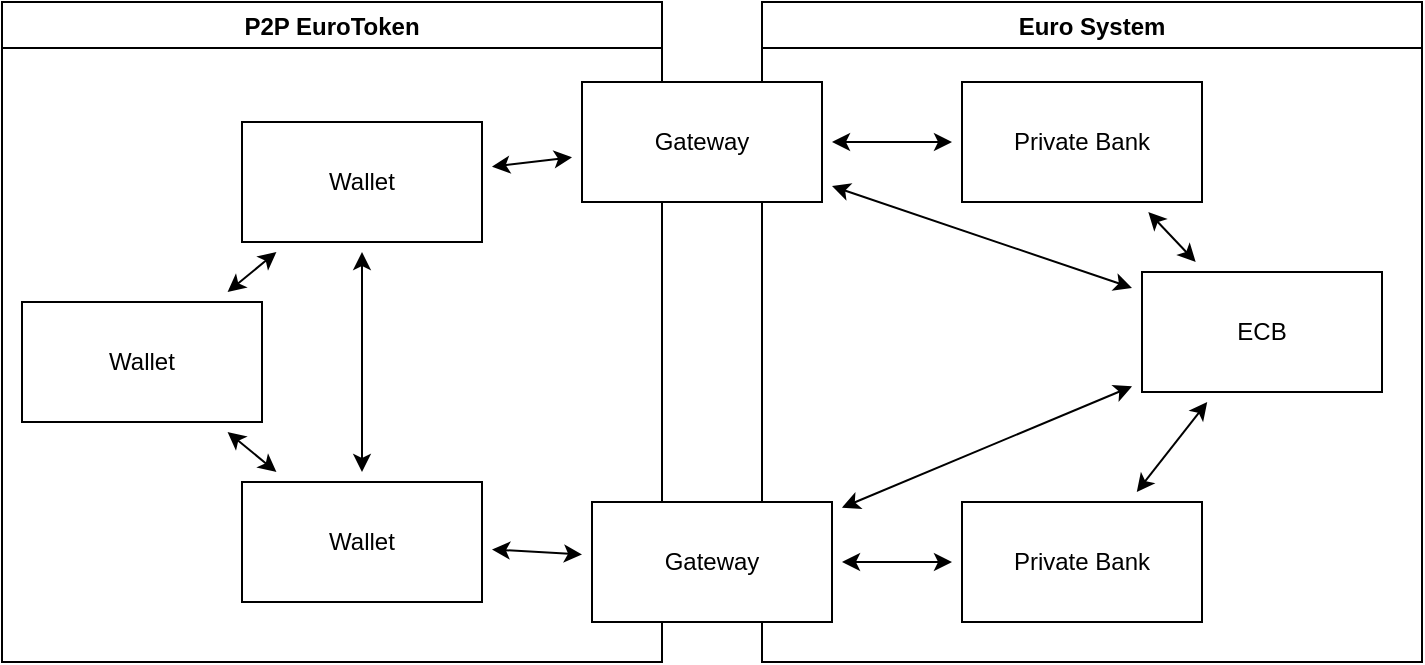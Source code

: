 <mxfile version="14.5.1" type="device"><diagram id="IJkcyPKir_G_5UFiP7R3" name="Page-1"><mxGraphModel dx="1566" dy="756" grid="1" gridSize="10" guides="1" tooltips="1" connect="1" arrows="1" fold="1" page="1" pageScale="1" pageWidth="850" pageHeight="1100" math="0" shadow="0"><root><mxCell id="0"/><mxCell id="1" parent="0"/><mxCell id="zSLVPITxImV1uQjCUSLz-7" value="P2P EuroToken" style="swimlane;" parent="1" vertex="1"><mxGeometry x="70" y="70" width="330" height="330" as="geometry"><mxRectangle x="70" y="70" width="90" height="23" as="alternateBounds"/></mxGeometry></mxCell><mxCell id="zSLVPITxImV1uQjCUSLz-2" value="Wallet" style="rounded=0;whiteSpace=wrap;html=1;" parent="zSLVPITxImV1uQjCUSLz-7" vertex="1"><mxGeometry x="120" y="60" width="120" height="60" as="geometry"/></mxCell><mxCell id="zSLVPITxImV1uQjCUSLz-3" value="Wallet" style="rounded=0;whiteSpace=wrap;html=1;" parent="zSLVPITxImV1uQjCUSLz-7" vertex="1"><mxGeometry x="120" y="240" width="120" height="60" as="geometry"/></mxCell><mxCell id="zSLVPITxImV1uQjCUSLz-4" value="Wallet" style="rounded=0;whiteSpace=wrap;html=1;" parent="zSLVPITxImV1uQjCUSLz-7" vertex="1"><mxGeometry x="10" y="150" width="120" height="60" as="geometry"/></mxCell><mxCell id="zSLVPITxImV1uQjCUSLz-12" value="" style="endArrow=classic;startArrow=classic;html=1;targetPerimeterSpacing=5;endSize=6;strokeWidth=1;jumpStyle=gap;sourcePerimeterSpacing=5;" parent="zSLVPITxImV1uQjCUSLz-7" source="zSLVPITxImV1uQjCUSLz-2" target="zSLVPITxImV1uQjCUSLz-3" edge="1"><mxGeometry width="50" height="50" relative="1" as="geometry"><mxPoint x="200" y="120" as="sourcePoint"/><mxPoint x="230" y="180" as="targetPoint"/></mxGeometry></mxCell><mxCell id="zSLVPITxImV1uQjCUSLz-13" value="" style="endArrow=classic;startArrow=classic;html=1;targetPerimeterSpacing=5;endSize=6;strokeWidth=1;jumpStyle=gap;sourcePerimeterSpacing=5;" parent="zSLVPITxImV1uQjCUSLz-7" source="zSLVPITxImV1uQjCUSLz-4" target="zSLVPITxImV1uQjCUSLz-3" edge="1"><mxGeometry width="50" height="50" relative="1" as="geometry"><mxPoint x="210" y="135" as="sourcePoint"/><mxPoint x="210" y="245" as="targetPoint"/></mxGeometry></mxCell><mxCell id="zSLVPITxImV1uQjCUSLz-14" value="" style="endArrow=classic;startArrow=classic;html=1;targetPerimeterSpacing=5;endSize=6;strokeWidth=1;jumpStyle=gap;sourcePerimeterSpacing=5;" parent="zSLVPITxImV1uQjCUSLz-7" source="zSLVPITxImV1uQjCUSLz-2" target="zSLVPITxImV1uQjCUSLz-4" edge="1"><mxGeometry width="50" height="50" relative="1" as="geometry"><mxPoint x="210" y="135" as="sourcePoint"/><mxPoint x="210" y="245" as="targetPoint"/></mxGeometry></mxCell><mxCell id="zSLVPITxImV1uQjCUSLz-9" value="Euro System" style="swimlane;" parent="1" vertex="1"><mxGeometry x="450" y="70" width="330" height="330" as="geometry"><mxRectangle x="450" y="70" width="90" height="23" as="alternateBounds"/></mxGeometry></mxCell><mxCell id="zSLVPITxImV1uQjCUSLz-11" value="Private Bank" style="rounded=0;whiteSpace=wrap;html=1;" parent="zSLVPITxImV1uQjCUSLz-9" vertex="1"><mxGeometry x="100" y="40" width="120" height="60" as="geometry"/></mxCell><mxCell id="zSLVPITxImV1uQjCUSLz-18" value="Private Bank" style="rounded=0;whiteSpace=wrap;html=1;" parent="zSLVPITxImV1uQjCUSLz-9" vertex="1"><mxGeometry x="100" y="250" width="120" height="60" as="geometry"/></mxCell><mxCell id="zSLVPITxImV1uQjCUSLz-19" value="ECB" style="rounded=0;whiteSpace=wrap;html=1;" parent="zSLVPITxImV1uQjCUSLz-9" vertex="1"><mxGeometry x="190" y="135" width="120" height="60" as="geometry"/></mxCell><mxCell id="zSLVPITxImV1uQjCUSLz-24" value="" style="endArrow=classic;startArrow=classic;html=1;targetPerimeterSpacing=5;endSize=6;strokeWidth=1;jumpStyle=gap;sourcePerimeterSpacing=5;" parent="zSLVPITxImV1uQjCUSLz-9" source="zSLVPITxImV1uQjCUSLz-18" target="zSLVPITxImV1uQjCUSLz-19" edge="1"><mxGeometry width="50" height="50" relative="1" as="geometry"><mxPoint x="180" y="299.996" as="sourcePoint"/><mxPoint x="295" y="248.364" as="targetPoint"/></mxGeometry></mxCell><mxCell id="zSLVPITxImV1uQjCUSLz-25" value="" style="endArrow=classic;startArrow=classic;html=1;targetPerimeterSpacing=5;endSize=6;strokeWidth=1;jumpStyle=gap;sourcePerimeterSpacing=5;" parent="zSLVPITxImV1uQjCUSLz-9" source="zSLVPITxImV1uQjCUSLz-19" target="zSLVPITxImV1uQjCUSLz-11" edge="1"><mxGeometry width="50" height="50" relative="1" as="geometry"><mxPoint x="178" y="245" as="sourcePoint"/><mxPoint x="202" y="215" as="targetPoint"/></mxGeometry></mxCell><mxCell id="zSLVPITxImV1uQjCUSLz-1" value="Gateway" style="rounded=0;whiteSpace=wrap;html=1;" parent="1" vertex="1"><mxGeometry x="360" y="110" width="120" height="60" as="geometry"/></mxCell><mxCell id="zSLVPITxImV1uQjCUSLz-10" value="Gateway" style="rounded=0;whiteSpace=wrap;html=1;" parent="1" vertex="1"><mxGeometry x="365" y="320" width="120" height="60" as="geometry"/></mxCell><mxCell id="zSLVPITxImV1uQjCUSLz-15" value="" style="endArrow=classic;startArrow=classic;html=1;targetPerimeterSpacing=5;endSize=6;strokeWidth=1;jumpStyle=gap;sourcePerimeterSpacing=5;" parent="1" source="zSLVPITxImV1uQjCUSLz-10" target="zSLVPITxImV1uQjCUSLz-3" edge="1"><mxGeometry width="50" height="50" relative="1" as="geometry"><mxPoint x="280" y="205" as="sourcePoint"/><mxPoint x="280" y="315" as="targetPoint"/></mxGeometry></mxCell><mxCell id="zSLVPITxImV1uQjCUSLz-16" value="" style="endArrow=classic;startArrow=classic;html=1;targetPerimeterSpacing=5;endSize=6;strokeWidth=1;jumpStyle=gap;sourcePerimeterSpacing=5;" parent="1" source="zSLVPITxImV1uQjCUSLz-1" target="zSLVPITxImV1uQjCUSLz-2" edge="1"><mxGeometry width="50" height="50" relative="1" as="geometry"><mxPoint x="370" y="355.806" as="sourcePoint"/><mxPoint x="345" y="354.194" as="targetPoint"/></mxGeometry></mxCell><mxCell id="zSLVPITxImV1uQjCUSLz-20" value="" style="endArrow=classic;startArrow=classic;html=1;targetPerimeterSpacing=5;endSize=6;strokeWidth=1;jumpStyle=gap;sourcePerimeterSpacing=5;" parent="1" source="zSLVPITxImV1uQjCUSLz-1" target="zSLVPITxImV1uQjCUSLz-11" edge="1"><mxGeometry width="50" height="50" relative="1" as="geometry"><mxPoint x="510" y="200" as="sourcePoint"/><mxPoint x="510" y="310" as="targetPoint"/></mxGeometry></mxCell><mxCell id="zSLVPITxImV1uQjCUSLz-21" value="" style="endArrow=classic;startArrow=classic;html=1;targetPerimeterSpacing=5;endSize=6;strokeWidth=1;jumpStyle=gap;sourcePerimeterSpacing=5;" parent="1" source="zSLVPITxImV1uQjCUSLz-1" target="zSLVPITxImV1uQjCUSLz-19" edge="1"><mxGeometry width="50" height="50" relative="1" as="geometry"><mxPoint x="495" y="153.824" as="sourcePoint"/><mxPoint x="535" y="156.176" as="targetPoint"/></mxGeometry></mxCell><mxCell id="zSLVPITxImV1uQjCUSLz-22" value="" style="endArrow=classic;startArrow=classic;html=1;targetPerimeterSpacing=5;endSize=6;strokeWidth=1;jumpStyle=gap;sourcePerimeterSpacing=5;" parent="1" source="zSLVPITxImV1uQjCUSLz-10" target="zSLVPITxImV1uQjCUSLz-19" edge="1"><mxGeometry width="50" height="50" relative="1" as="geometry"><mxPoint x="495" y="176" as="sourcePoint"/><mxPoint x="615" y="224" as="targetPoint"/></mxGeometry></mxCell><mxCell id="zSLVPITxImV1uQjCUSLz-23" value="" style="endArrow=classic;startArrow=classic;html=1;targetPerimeterSpacing=5;endSize=6;strokeWidth=1;jumpStyle=gap;sourcePerimeterSpacing=5;" parent="1" source="zSLVPITxImV1uQjCUSLz-10" target="zSLVPITxImV1uQjCUSLz-18" edge="1"><mxGeometry width="50" height="50" relative="1" as="geometry"><mxPoint x="500" y="330.816" as="sourcePoint"/><mxPoint x="615" y="279.184" as="targetPoint"/></mxGeometry></mxCell></root></mxGraphModel></diagram></mxfile>